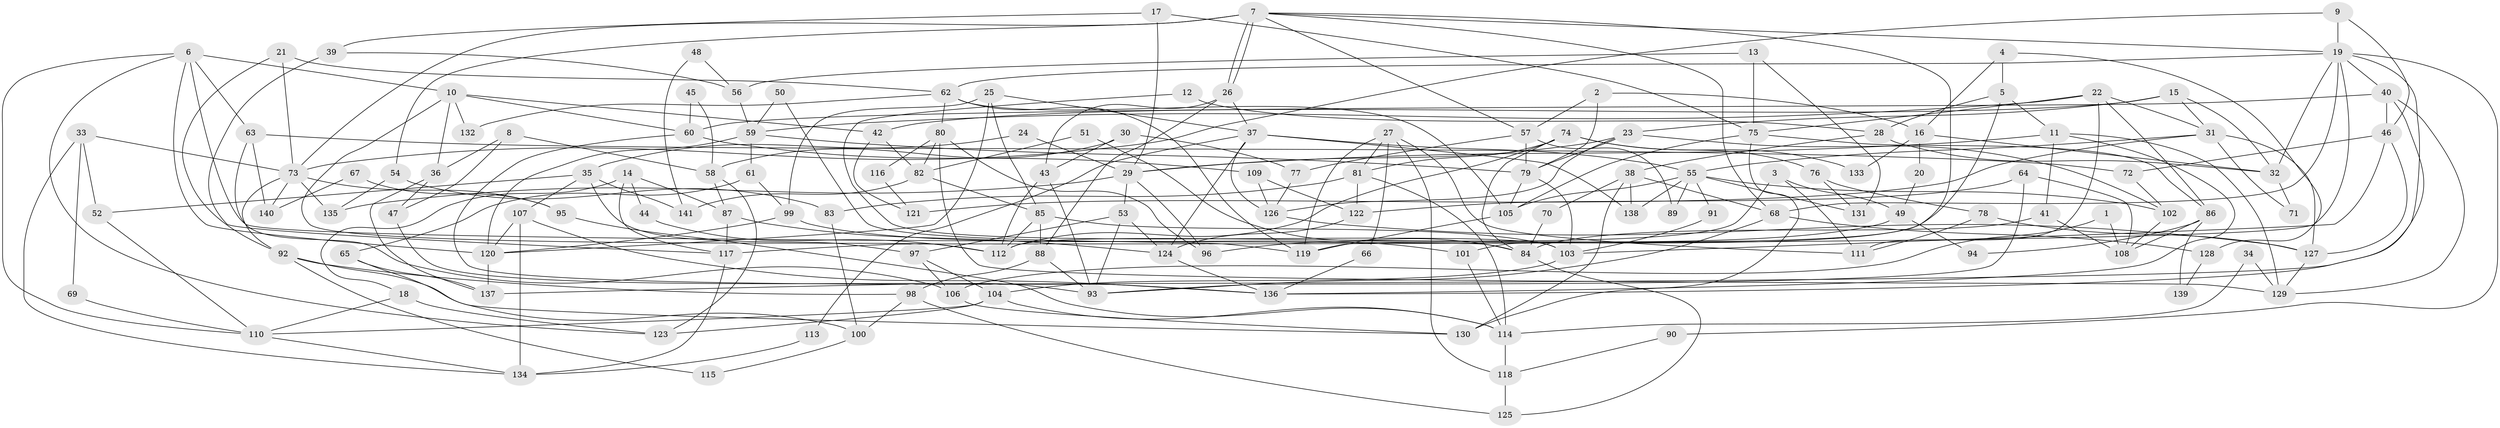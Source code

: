 // Generated by graph-tools (version 1.1) at 2025/50/03/09/25 03:50:05]
// undirected, 141 vertices, 282 edges
graph export_dot {
graph [start="1"]
  node [color=gray90,style=filled];
  1;
  2;
  3;
  4;
  5;
  6;
  7;
  8;
  9;
  10;
  11;
  12;
  13;
  14;
  15;
  16;
  17;
  18;
  19;
  20;
  21;
  22;
  23;
  24;
  25;
  26;
  27;
  28;
  29;
  30;
  31;
  32;
  33;
  34;
  35;
  36;
  37;
  38;
  39;
  40;
  41;
  42;
  43;
  44;
  45;
  46;
  47;
  48;
  49;
  50;
  51;
  52;
  53;
  54;
  55;
  56;
  57;
  58;
  59;
  60;
  61;
  62;
  63;
  64;
  65;
  66;
  67;
  68;
  69;
  70;
  71;
  72;
  73;
  74;
  75;
  76;
  77;
  78;
  79;
  80;
  81;
  82;
  83;
  84;
  85;
  86;
  87;
  88;
  89;
  90;
  91;
  92;
  93;
  94;
  95;
  96;
  97;
  98;
  99;
  100;
  101;
  102;
  103;
  104;
  105;
  106;
  107;
  108;
  109;
  110;
  111;
  112;
  113;
  114;
  115;
  116;
  117;
  118;
  119;
  120;
  121;
  122;
  123;
  124;
  125;
  126;
  127;
  128;
  129;
  130;
  131;
  132;
  133;
  134;
  135;
  136;
  137;
  138;
  139;
  140;
  141;
  1 -- 106;
  1 -- 108;
  2 -- 79;
  2 -- 57;
  2 -- 16;
  3 -- 112;
  3 -- 111;
  3 -- 49;
  4 -- 16;
  4 -- 5;
  4 -- 128;
  5 -- 11;
  5 -- 119;
  5 -- 28;
  6 -- 110;
  6 -- 120;
  6 -- 10;
  6 -- 63;
  6 -- 84;
  6 -- 123;
  7 -- 26;
  7 -- 26;
  7 -- 73;
  7 -- 19;
  7 -- 54;
  7 -- 57;
  7 -- 68;
  7 -- 101;
  8 -- 58;
  8 -- 47;
  8 -- 36;
  9 -- 73;
  9 -- 19;
  9 -- 46;
  10 -- 112;
  10 -- 36;
  10 -- 42;
  10 -- 60;
  10 -- 132;
  11 -- 136;
  11 -- 129;
  11 -- 29;
  11 -- 41;
  12 -- 28;
  12 -- 103;
  13 -- 75;
  13 -- 56;
  13 -- 131;
  14 -- 117;
  14 -- 87;
  14 -- 18;
  14 -- 44;
  15 -- 32;
  15 -- 31;
  15 -- 23;
  15 -- 42;
  16 -- 32;
  16 -- 20;
  16 -- 133;
  17 -- 29;
  17 -- 75;
  17 -- 39;
  18 -- 123;
  18 -- 110;
  19 -- 40;
  19 -- 32;
  19 -- 62;
  19 -- 68;
  19 -- 90;
  19 -- 117;
  19 -- 137;
  20 -- 49;
  21 -- 62;
  21 -- 73;
  21 -- 92;
  22 -- 75;
  22 -- 59;
  22 -- 31;
  22 -- 86;
  22 -- 111;
  23 -- 29;
  23 -- 79;
  23 -- 102;
  23 -- 126;
  24 -- 29;
  24 -- 35;
  25 -- 120;
  25 -- 85;
  25 -- 37;
  25 -- 99;
  26 -- 37;
  26 -- 43;
  26 -- 88;
  27 -- 119;
  27 -- 118;
  27 -- 66;
  27 -- 81;
  27 -- 111;
  28 -- 38;
  28 -- 32;
  29 -- 53;
  29 -- 96;
  29 -- 135;
  30 -- 77;
  30 -- 43;
  30 -- 58;
  31 -- 127;
  31 -- 55;
  31 -- 71;
  31 -- 121;
  32 -- 71;
  33 -- 73;
  33 -- 52;
  33 -- 69;
  33 -- 134;
  34 -- 129;
  34 -- 114;
  35 -- 97;
  35 -- 107;
  35 -- 52;
  35 -- 141;
  36 -- 47;
  36 -- 137;
  37 -- 126;
  37 -- 55;
  37 -- 113;
  37 -- 124;
  37 -- 138;
  38 -- 138;
  38 -- 68;
  38 -- 70;
  38 -- 130;
  39 -- 117;
  39 -- 56;
  40 -- 60;
  40 -- 129;
  40 -- 46;
  40 -- 136;
  41 -- 108;
  41 -- 84;
  42 -- 82;
  42 -- 121;
  43 -- 93;
  43 -- 112;
  44 -- 112;
  45 -- 58;
  45 -- 60;
  46 -- 72;
  46 -- 103;
  46 -- 127;
  47 -- 93;
  48 -- 141;
  48 -- 56;
  49 -- 96;
  49 -- 94;
  50 -- 59;
  50 -- 119;
  51 -- 82;
  51 -- 84;
  52 -- 110;
  53 -- 93;
  53 -- 124;
  53 -- 97;
  54 -- 83;
  54 -- 135;
  55 -- 89;
  55 -- 91;
  55 -- 102;
  55 -- 105;
  55 -- 131;
  55 -- 138;
  56 -- 59;
  57 -- 79;
  57 -- 77;
  57 -- 89;
  58 -- 87;
  58 -- 123;
  59 -- 79;
  59 -- 120;
  59 -- 61;
  60 -- 136;
  60 -- 109;
  61 -- 99;
  61 -- 65;
  62 -- 105;
  62 -- 80;
  62 -- 119;
  62 -- 132;
  63 -- 72;
  63 -- 106;
  63 -- 140;
  64 -- 122;
  64 -- 93;
  64 -- 108;
  65 -- 137;
  65 -- 100;
  66 -- 136;
  67 -- 95;
  67 -- 140;
  68 -- 93;
  68 -- 128;
  69 -- 110;
  70 -- 84;
  72 -- 102;
  73 -- 92;
  73 -- 135;
  73 -- 95;
  73 -- 140;
  74 -- 84;
  74 -- 81;
  74 -- 76;
  74 -- 112;
  74 -- 133;
  75 -- 86;
  75 -- 130;
  75 -- 105;
  76 -- 131;
  76 -- 78;
  77 -- 126;
  78 -- 111;
  78 -- 127;
  79 -- 105;
  79 -- 103;
  80 -- 82;
  80 -- 96;
  80 -- 116;
  80 -- 129;
  81 -- 114;
  81 -- 83;
  81 -- 122;
  82 -- 85;
  82 -- 141;
  83 -- 100;
  84 -- 125;
  85 -- 103;
  85 -- 112;
  85 -- 88;
  86 -- 108;
  86 -- 94;
  86 -- 139;
  87 -- 124;
  87 -- 117;
  88 -- 93;
  88 -- 98;
  90 -- 118;
  91 -- 103;
  92 -- 130;
  92 -- 98;
  92 -- 115;
  95 -- 114;
  97 -- 104;
  97 -- 106;
  98 -- 100;
  98 -- 125;
  99 -- 120;
  99 -- 101;
  100 -- 115;
  101 -- 114;
  102 -- 108;
  103 -- 104;
  104 -- 123;
  104 -- 110;
  104 -- 114;
  105 -- 119;
  106 -- 130;
  107 -- 136;
  107 -- 134;
  107 -- 120;
  109 -- 126;
  109 -- 122;
  110 -- 134;
  113 -- 134;
  114 -- 118;
  116 -- 121;
  117 -- 134;
  118 -- 125;
  120 -- 137;
  122 -- 124;
  124 -- 136;
  126 -- 127;
  127 -- 129;
  128 -- 139;
}
